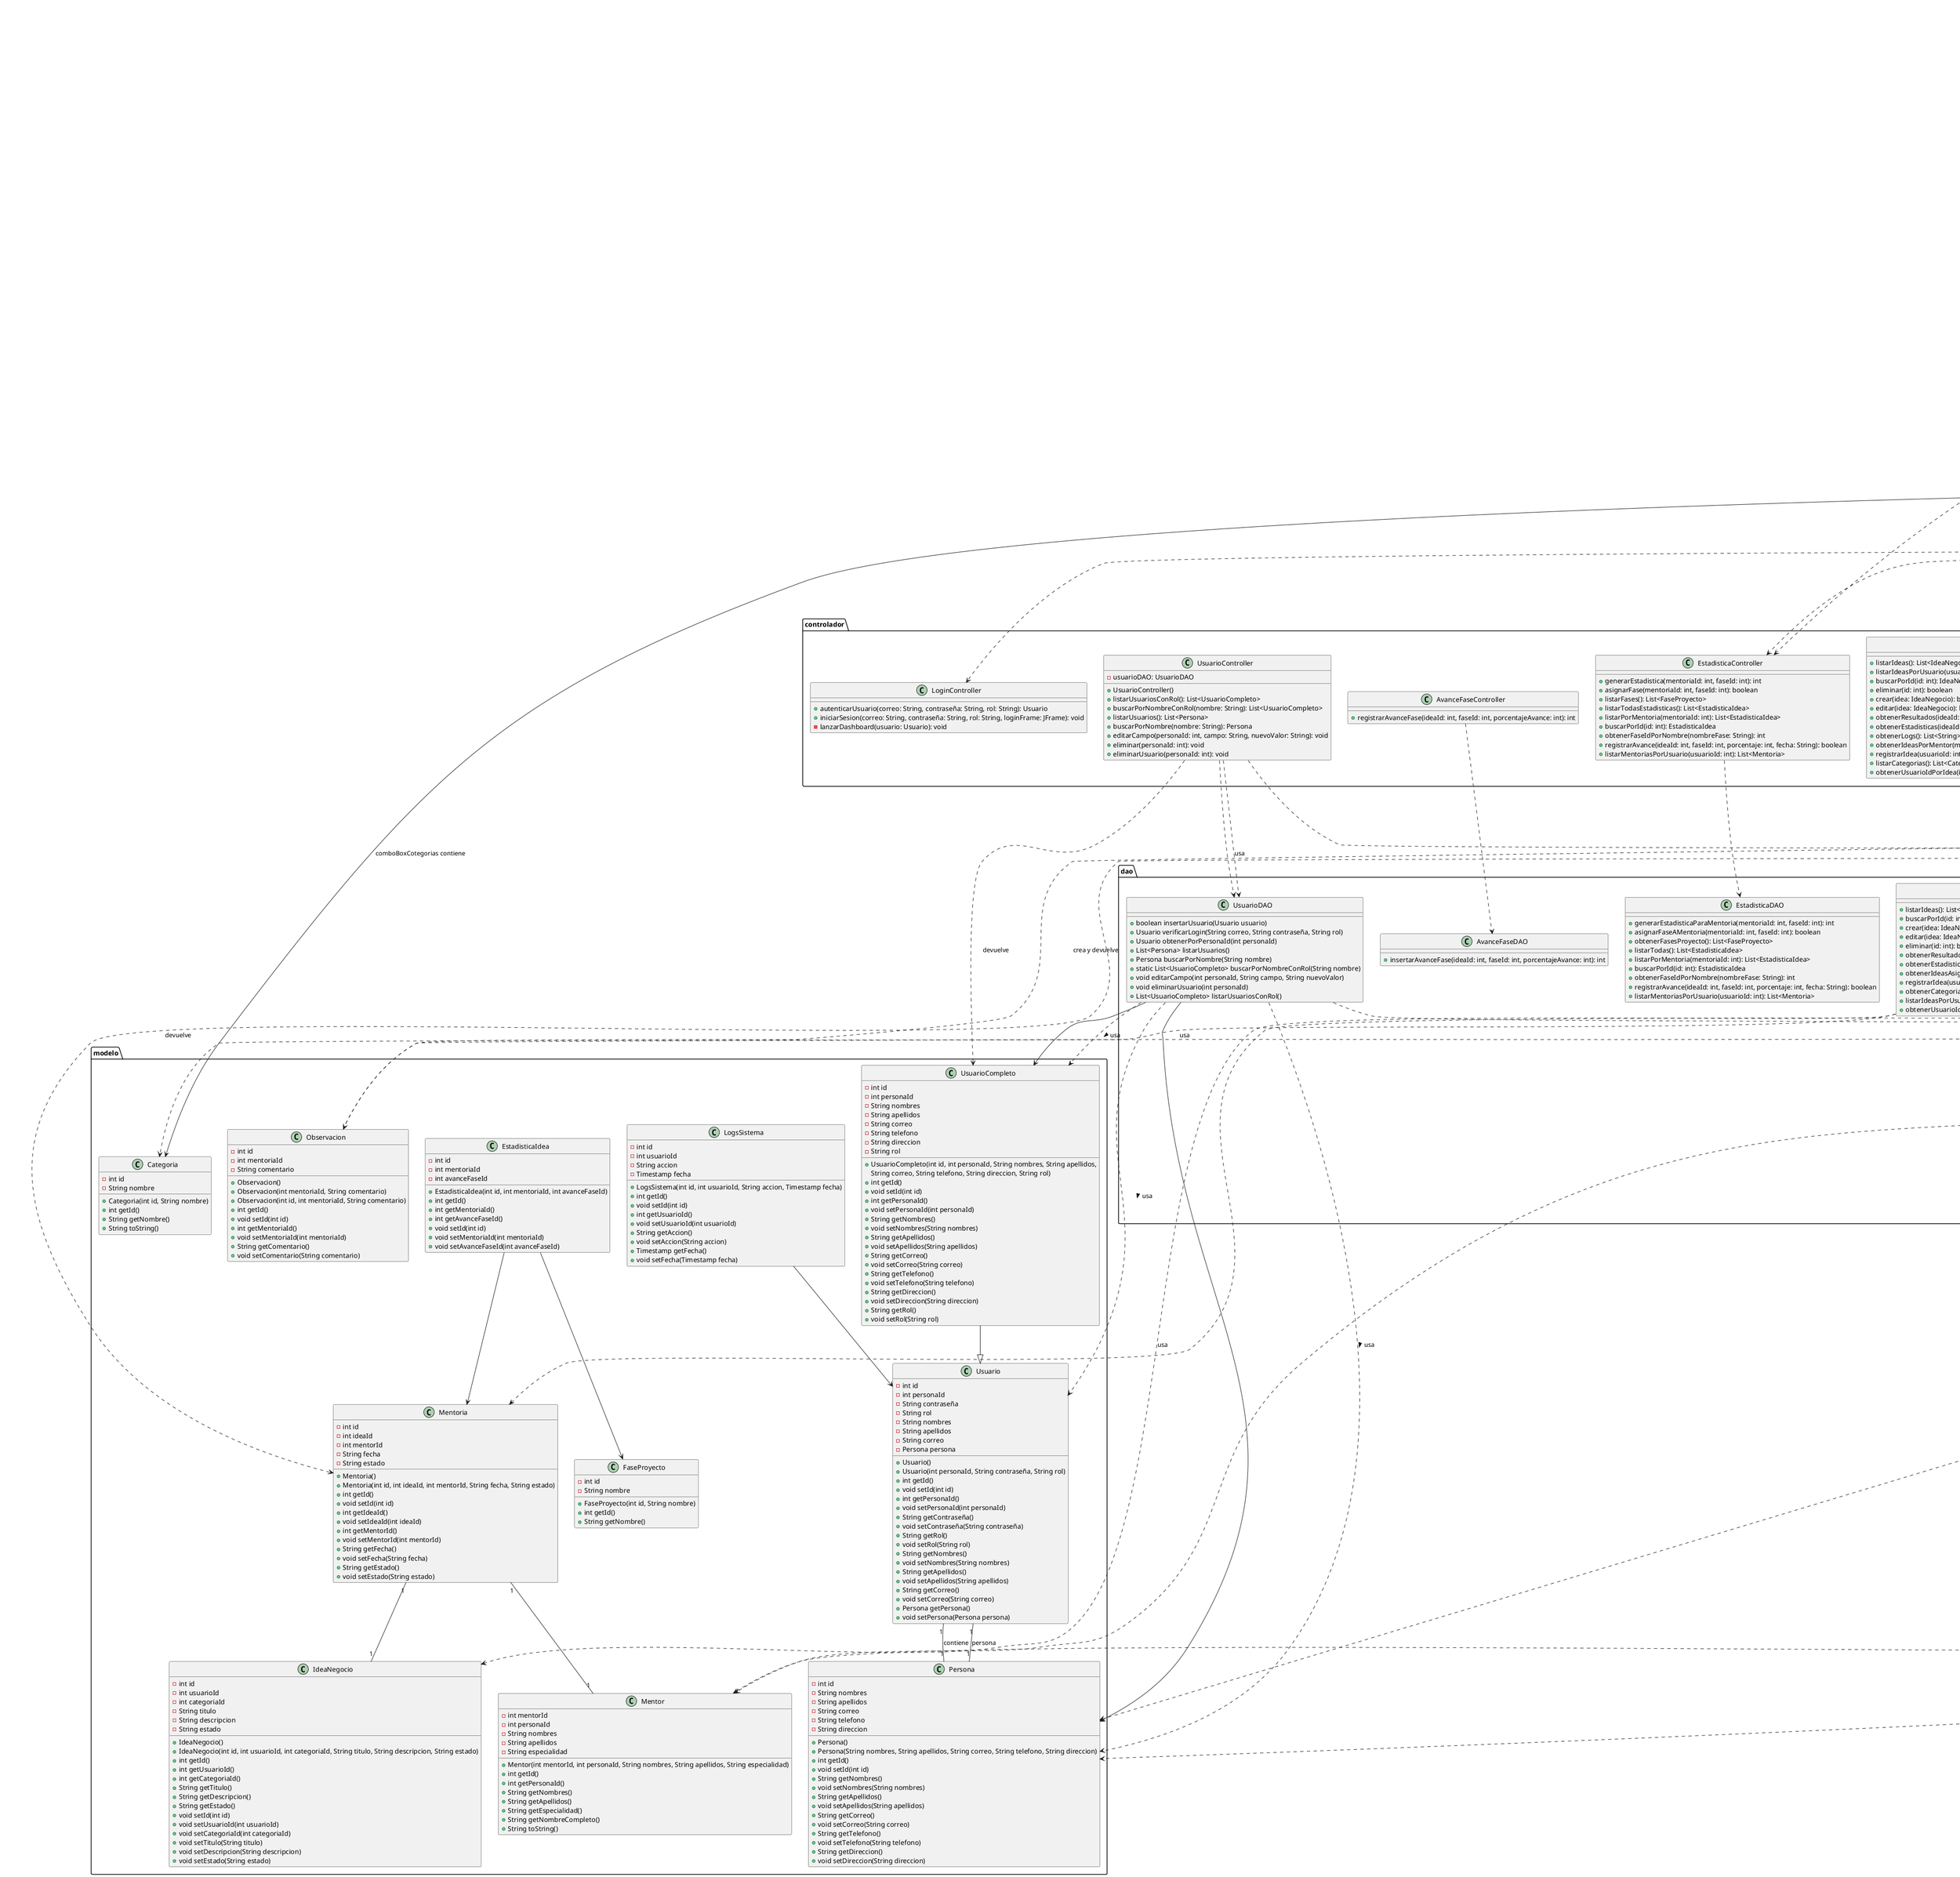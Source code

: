 @startuml

package conexion {
    class ConexionRailway {
        - URL: String = "jdbc:postgresql://crossover.proxy.rlwy.net:50424/railway"
        - USER: String = "postgres"
        - PASSWORD: String = "clKdPZgGHtQRvPFVnhTcHDTclHnlPBpM"
        + getConnection(): Connection
    }
}

package util {
    interface Actualizable {
        + actualizar(): void
    }
}

package modelo {
    class Categoria {
        - int id
        - String nombre
        + Categoria(int id, String nombre)
        + int getId()
        + String getNombre()
        + String toString()
    }
    class EstadisticaIdea {
        - int id
        - int mentoriaId
        - int avanceFaseId
        + EstadisticaIdea(int id, int mentoriaId, int avanceFaseId)
        + int getId()
        + int getMentoriaId()
        + int getAvanceFaseId()
        + void setId(int id)
        + void setMentoriaId(int mentoriaId)
        + void setAvanceFaseId(int avanceFaseId)
    }
    class FaseProyecto {
        - int id
        - String nombre
        + FaseProyecto(int id, String nombre)
        + int getId()
        + String getNombre()
    }
    class IdeaNegocio {
        - int id
        - int usuarioId
        - int categoriaId
        - String titulo
        - String descripcion
        - String estado

        + IdeaNegocio()
        + IdeaNegocio(int id, int usuarioId, int categoriaId, String titulo, String descripcion, String estado)
        + int getId()
        + int getUsuarioId()
        + int getCategoriaId()
        + String getTitulo()
        + String getDescripcion()
        + String getEstado()
        + void setId(int id)
        + void setUsuarioId(int usuarioId)
        + void setCategoriaId(int categoriaId)
        + void setTitulo(String titulo)
        + void setDescripcion(String descripcion)
        + void setEstado(String estado)
    }
    class LogsSistema {
        - int id
        - int usuarioId
        - String accion
        - Timestamp fecha

        + LogsSistema(int id, int usuarioId, String accion, Timestamp fecha)
        + int getId()
        + void setId(int id)
        + int getUsuarioId()
        + void setUsuarioId(int usuarioId)
        + String getAccion()
        + void setAccion(String accion)
        + Timestamp getFecha()
        + void setFecha(Timestamp fecha)
    }
    class Mentor {
        - int mentorId
        - int personaId
        - String nombres
        - String apellidos
        - String especialidad

        + Mentor(int mentorId, int personaId, String nombres, String apellidos, String especialidad)
        + int getId()
        + int getPersonaId()
        + String getNombres()
        + String getApellidos()
        + String getEspecialidad()
        + String getNombreCompleto()
        + String toString()
    }
    class Mentoria {
        - int id
        - int ideaId
        - int mentorId
        - String fecha
        - String estado

        + Mentoria()
        + Mentoria(int id, int ideaId, int mentorId, String fecha, String estado)
        + int getId()
        + void setId(int id)
        + int getIdeaId()
        + void setIdeaId(int ideaId)
        + int getMentorId()
        + void setMentorId(int mentorId)
        + String getFecha()
        + void setFecha(String fecha)
        + String getEstado()
        + void setEstado(String estado)
    }
    class Observacion {
        - int id
        - int mentoriaId
        - String comentario

        + Observacion()
        + Observacion(int mentoriaId, String comentario)
        + Observacion(int id, int mentoriaId, String comentario)
        + int getId()
        + void setId(int id)
        + int getMentoriaId()
        + void setMentoriaId(int mentoriaId)
        + String getComentario()
        + void setComentario(String comentario)
    }

    class Persona {
        - int id
        - String nombres
        - String apellidos
        - String correo
        - String telefono
        - String direccion

        + Persona()
        + Persona(String nombres, String apellidos, String correo, String telefono, String direccion)
        + int getId()
        + void setId(int id)
        + String getNombres()
        + void setNombres(String nombres)
        + String getApellidos()
        + void setApellidos(String apellidos)
        + String getCorreo()
        + void setCorreo(String correo)
        + String getTelefono()
        + void setTelefono(String telefono)
        + String getDireccion()
        + void setDireccion(String direccion)
    }
    class Usuario {
        - int id
        - int personaId
        - String contraseña
        - String rol
        - String nombres
        - String apellidos
        - String correo
        - Persona persona

        + Usuario()
        + Usuario(int personaId, String contraseña, String rol)
        + int getId()
        + void setId(int id)
        + int getPersonaId()
        + void setPersonaId(int personaId)
        + String getContraseña()
        + void setContraseña(String contraseña)
        + String getRol()
        + void setRol(String rol)
        + String getNombres()
        + void setNombres(String nombres)
        + String getApellidos()
        + void setApellidos(String apellidos)
        + String getCorreo()
        + void setCorreo(String correo)
        + Persona getPersona()
        + void setPersona(Persona persona)
    }
    class UsuarioCompleto {
        - int id
        - int personaId
        - String nombres
        - String apellidos
        - String correo
        - String telefono
        - String direccion
        - String rol

        + UsuarioCompleto(int id, int personaId, String nombres, String apellidos,
                         String correo, String telefono, String direccion, String rol)
        + int getId()
        + void setId(int id)
        + int getPersonaId()
        + void setPersonaId(int personaId)
        + String getNombres()
        + void setNombres(String nombres)
        + String getApellidos()
        + void setApellidos(String apellidos)
        + String getCorreo()
        + void setCorreo(String correo)
        + String getTelefono()
        + void setTelefono(String telefono)
        + String getDireccion()
        + void setDireccion(String direccion)
        + String getRol()
        + void setRol(String rol)
    }
}

package dao {
    class AvanceFaseDAO {
        + insertarAvanceFase(ideaId: int, faseId: int, porcentajeAvance: int): int
    }
    class EstadisticaDAO {
        + generarEstadisticaParaMentoria(mentoriaId: int, faseId: int): int
        + asignarFaseAMentoria(mentoriaId: int, faseId: int): boolean
        + obtenerFasesProyecto(): List<FaseProyecto>
        + listarTodas(): List<EstadisticaIdea>
        + listarPorMentoria(mentoriaId: int): List<EstadisticaIdea>
        + buscarPorId(id: int): EstadisticaIdea
        + obtenerFaseIdPorNombre(nombreFase: String): int
        + registrarAvance(ideaId: int, faseId: int, porcentaje: int, fecha: String): boolean
        + listarMentoriasPorUsuario(usuarioId: int): List<Mentoria>
    }
    class IdeaNegocioDAO {
        + listarIdeas(): List<IdeaNegocio>
        + buscarPorId(id: int): IdeaNegocio
        + crear(idea: IdeaNegocio): boolean
        + editar(idea: IdeaNegocio): boolean
        + eliminar(id: int): boolean
        + obtenerResultadosPorIdea(ideaId: int): List<String>
        + obtenerEstadisticasPorIdea(ideaId: int): List<String>
        + obtenerIdeasAsignadasAlMentor(mentorId: int): List<IdeaNegocio>
        + registrarIdea(usuarioId: int, categoriaId: int, titulo: String, descripcion: String): boolean
        + obtenerCategorias(): List<Categoria>
        + listarIdeasPorUsuario(usuarioId: int): List<IdeaNegocio>
        + obtenerUsuarioIdPorIdea(ideaId: int): int
    }
    class LogsSistemaDAO {
        + insertarLog(usuarioId: int, accion: String): boolean
        + registrarLog(usuarioId: int, accion: String): void
        + obtenerTodosLosLogs(): List<String>
    }
    class MentorDAO {
        + obtenerMentorIdPorPersonaId(personaId: int): Integer
    }
    class MentoriaDAO {
        + obtenerMentores(): List<Mentor>
        + asignarMentoria(ideaId: int, mentorId: int): void
        + insertarMentoria(ideaId: int, mentorId: int, fechaTexto: String): void
        + obtenerMentorias(): List<String>
        + obtenerMentoriasPorMentor(mentorId: int): List<Mentoria>
        + obtenerMentoriaIdPorIdea(ideaId: int): int
        - obtenerEstadoId(estado: String): int
    }
    class ObservacionDAO {
        + insertarObservacion(obs: Observacion): boolean
        + listarPorMentoria(mentoriaId: int): List<Observacion>
        + listarPorUsuario(usuarioId: int): List<Observacion>
        + listarPorFecha(fecha: Date): List<Observacion>
    }
    class PersonaDAO {
        + insertarPersona(persona: Persona): int
        + obtenerIdPorCorreo(correo: String): int
    }
    class ReporteDAO {
        + registrarReporte(resultadoId: int): boolean
    }
    class ResultadoDAO {
        + insertarResultado(usuarioId: int, estadisticaId: int) : int
        + obtenerResultadosPorUsuario(usuarioId: int) : List<String>
        + obtenerResultadosDelMentor(mentorId: int) : List<String>
    }
    class UsuarioDAO {
        + boolean insertarUsuario(Usuario usuario)
        + Usuario verificarLogin(String correo, String contraseña, String rol)
        + Usuario obtenerPorPersonaId(int personaId)
        + List<Persona> listarUsuarios()
        + Persona buscarPorNombre(String nombre)
        + static List<UsuarioCompleto> buscarPorNombreConRol(String nombre)
        + void editarCampo(int personaId, String campo, String nuevoValor)
        + void eliminarUsuario(int personaId)
        + List<UsuarioCompleto> listarUsuariosConRol()
    }
}

package controlador {
    class AvanceFaseController {
        + registrarAvanceFase(ideaId: int, faseId: int, porcentajeAvance: int): int
    }
    class EstadisticaController {
        + generarEstadistica(mentoriaId: int, faseId: int): int
        + asignarFase(mentoriaId: int, faseId: int): boolean
        + listarFases(): List<FaseProyecto>
        + listarTodasEstadisticas(): List<EstadisticaIdea>
        + listarPorMentoria(mentoriaId: int): List<EstadisticaIdea>
        + buscarPorId(id: int): EstadisticaIdea
        + obtenerFaseIdPorNombre(nombreFase: String): int
        + registrarAvance(ideaId: int, faseId: int, porcentaje: int, fecha: String): boolean
        + listarMentoriasPorUsuario(usuarioId: int): List<Mentoria>
    }
    class IdeaNegocioController {
        + listarIdeas(): List<IdeaNegocio>
        + listarIdeasPorUsuario(usuarioId: int): List<IdeaNegocio>
        + buscarPorId(id: int): IdeaNegocio
        + eliminar(id: int): boolean
        + crear(idea: IdeaNegocio): boolean
        + editar(idea: IdeaNegocio): boolean
        + obtenerResultados(ideaId: int): List<String>
        + obtenerEstadisticas(ideaId: int): List<String>
        + obtenerLogs(): List<String>
        + obtenerIdeasPorMentor(mentorId: int): List<IdeaNegocio>
        + registrarIdea(usuarioId: int, categoriaId: int, titulo: String, descripcion: String): boolean
        + listarCategorias(): List<Categoria>
        + obtenerUsuarioIdPorIdea(ideaId: int): int
          }
    class LoginController {
        + autenticarUsuario(correo: String, contraseña: String, rol: String): Usuario
        + iniciarSesion(correo: String, contraseña: String, rol: String, loginFrame: JFrame): void
        - lanzarDashboard(usuario: Usuario): void
        }
    class LogSistemaController {
         + obtenerLogsComoTexto(): List<String>
       }
    class MentoriaController {
            + obtenerMentores(): List<String>
            + asignar(ideaId: int, mentorId: int): void
            + crearMentoria(ideaId: int, mentorId: int, fecha: String): void
            + obtenerMentoriasPorMentor(mentorId: int): List<Mentoria>
            + obtenerMentoriaIdPorIdea(ideaId: int): int
        }
     class ObservacionController {
            + agregarObservacion(mentoriaId: int, comentario: String): void
            + listarPorMentoria(mentoriaId: int): List<Observacion>
            + listarPorUsuario(usuarioId: int): List<Observacion>
            + listarPorFecha(fecha: Date): List<Observacion>
        }
    class RegistroController {
            + registrarCuenta(nombres: String, apellidos: String, correo: String, telefono: String,
                             direccion: String, contraseña: String, rol: String): void
        }
    class ReporteController {
        + registrarReporte(resultadoId: int): boolean
    }
    class ResultadoController {
        + registrarResultado(usuarioId: int, estadisticaId: int): int
        + obtenerResultadosDelMentor(mentorId: int): List<String>
    }
    class UsuarioController {
        - usuarioDAO: UsuarioDAO
        + UsuarioController()
        + listarUsuariosConRol(): List<UsuarioCompleto>
        + buscarPorNombreConRol(nombre: String): List<UsuarioCompleto>
        + listarUsuarios(): List<Persona>
        + buscarPorNombre(nombre: String): Persona
        + editarCampo(personaId: int, campo: String, nuevoValor: String): void
        + eliminar(personaId: int): void
        + eliminarUsuario(personaId: int): void
    }

}

package vista {
    class DashboardEmprendedor {
        - usuarioId: int
        + DashboardEmprendedor(usuarioId: int)
        - agregarListeners(): void
        - cargarMisIdeas(): void
        - cargarComboFases(): void
        - cargarMentorias(): void
        - asignarFase(): void
    }
    class CrearCuenta extends JFrame {
        - JButton registrarButton
        - JButton regresarButton
        - JTextField textFieldNombre
        - JTextField textFieldApellido
        - JTextField textFieldCorreo
        - JTextField textFieldTelefono
        - JTextField textFieldDireccion
        - JComboBox comboBoxRol
        - JPasswordField passwordFieldContra
        - JPanel CrearCuenta

        + CrearCuenta()
    }
    class CrearCuentaDesdeAdmin extends JFrame {
        - JButton registrarButton
        - JButton regresarButton
        - JTextField textFieldNombre
        - JTextField textFieldApellido
        - JTextField textFieldCorreo
        - JTextField textFieldTelefono
        - JTextField textFieldDireccion
        - JComboBox comboBoxRol
        - JPasswordField passwordFieldContra
        - JPanel CrearCuenta
        - int usuarioId

        + CrearCuentaDesdeAdmin(usuarioId: int)
    }
    class CrearIdeaNegocio extends JFrame {
            - JPanel panelCrearIdea
            - JButton guardarIdeaButton
            - JTextField textFieldTitulo
            - JTextField textFieldDescripcion
            - JComboBox<Categoria> comboBoxCotegorias
            - int usuarioId
            - Actualizable callback
            + CrearIdeaNegocio(int usuarioId, Actualizable callback)
            + cargarCategorias(): void
            + agregarListeners(): void
    }
      class DashboardAdmin {
        - panelAdmin: JPanel
        - tabbedPane1: JTabbedPane
        - tableUsuarios: JTable
        - buscarButton: JButton
        - crearButton: JButton
        - editarButton: JButton
        - eliminarButton: JButton
        - tableIdeas: JTable
        - buscarButton1: JButton
        - eliminarButton1: JButton
        - aprobarButton: JButton
        - listLogs: JList<String>
        - resultadosButton: JButton
        - estadisticasButton: JButton
        - salirButton: JButton
        - ScrollTableUsuarios: JScrollPane
        - usuarioActualId: int
        - usuarioController: UsuarioController
        - ideaNegocioController: IdeaNegocioController
        - mentoriaController: MentoriaController
        + DashboardAdmin(usuarioId: int)
        - configurarEventos()
        - cargarUsuarios()
        - cargarIdeas()
        - cargarLogs()
      }
       class DashboardEmprendedor {
          - tabbedPane1: JTabbedPane
          - panelEmprendedor: JPanel
          - tableMisIdeas: JTable
          - eliminarButton: JButton
          - verObservacionesButton: JButton
          - guardarButton: JButton
          - comboBoxFase: JComboBox<String>
          - textFieldID: JTextField
          - textFieldPorcentaje: JTextField
          - textFechaMentoria: JTextField
          - salirbutton: JButton
          - listMentorias: JList<String>
          - registrarNuevaIdeaButton: JButton
          - agragarEstadisticasButton: JButton
          - textFieldFecha: JTextField
          - usuarioId: int
          + DashboardEmprendedor(usuarioId: int)
          - agregarListeners()
          - cargarMisIdeas()
          - cargarComboFases()
          - cargarMentorias()
          - asignarFase()
        }


    class DashboardMentor {
        - tabbedPane1: JTabbedPane
        - panelMentor: JPanel
        - tableideas: JTable
        - mentoriasButton: JButton
        - salirButton: JButton
        - generarReporteButton: JButton
        - tableMentorias: JTable
        - observacionesButton: JButton
        - estadisticasButton1: JButton
        - resultadosButton: JButton
        - agregarAvanceButton: JButton
        - mentorId: int
        - mentor: Usuario
        + DashboardMentor(mentor: Usuario)
        - cargarIdeasAsignadas()
        - cargarMentorias()
        - agendarMentoria()
        - generarReporte()
        - agregarObservacion()
        - asignarFase()
        - mostrarResultados()
        - agregarAvanceFase()
        - obtenerFaseIdSeleccionada(): int
      }
     class Login extends JFrame {
        - textFieldUsuario: JTextField
        - passwordField: JPasswordField
        - comboBoxRol: JComboBox<String>
        - ingresarButton: JButton
        - crearCuentaButton: JButton
        - Login: JPanel
        + Login()
      }
}

package main {
    class Main {
        + main(args: String[]): void
    }
}


Main ..> Login
Main ..> DashboardEmprendedor
Main ..> DashboardMentor


AvanceFaseController ..> AvanceFaseDAO
EstadisticaController ..> EstadisticaDAO
IdeaNegocioController ..> IdeaNegocioDAO
LogSistemaController ..> LogsSistemaDAO
MentoriaController ..> MentoriaDAO
UsuarioController ..> UsuarioDAO


DashboardEmprendedor ..> IdeaNegocioController
DashboardEmprendedor ..> EstadisticaController
DashboardEmprendedor ..> ObservacionDAO
DashboardMentor ..> IdeaNegocioController
DashboardMentor ..> MentoriaController
DashboardMentor ..> EstadisticaController
DashboardMentor ..> ResultadoController
DashboardMentor ..> ReporteController
DashboardMentor ..> ObservacionDAO
Login ..> LoginController
CrearCuenta ..> RegistroController
CrearIdeaNegocio ..> IdeaNegocioController


Usuario "1" -- "1" Persona : contiene
UsuarioCompleto --|> Usuario
Mentoria "1" -- "1" Mentor
Mentoria "1" -- "1" IdeaNegocio
EstadisticaIdea --> Mentoria
EstadisticaIdea --> FaseProyecto
LogsSistema --> Usuario
MentorDAO ..> PersonaDAO


MentoriaController ..> MentoriaDAO : usa
MentoriaController ..> Mentor : devuelve
MentoriaController ..> Mentoria : devuelve
LogSistemaController ..> LogsSistemaDAO : usa
ObservacionController ..> ObservacionDAO : usa
ObservacionController ..> Observacion : crea y devuelve
RegistroController ..> ConexionRailway : usa
ReporteController ..> ReporteDAO : usa
ResultadoController ..> ResultadoDAO : usa
UsuarioController ..> UsuarioDAO : usa
UsuarioController ..> UsuarioCompleto : devuelve
UsuarioController ..> Persona : devuelve
UsuarioDAO --> UsuarioCompleto
UsuarioDAO --> Persona
IdeaNegocioDAO ..> IdeaNegocio : usa
IdeaNegocioDAO ..> Categoria : usa
LogsSistemaDAO ..> ConexionRailway : usa
MentoriaDAO ..> Mentor
MentoriaDAO ..> Mentoria
MentoriaDAO ..> ConexionRailway : usa
ObservacionDAO ..> Observacion
ObservacionDAO ..> ConexionRailway : usa
PersonaDAO ..> Persona : usa
PersonaDAO ..> ConexionRailway : usa
ResultadoDAO ..> ConexionRailway : usa >
UsuarioDAO ..> ConexionRailway : usa >
UsuarioDAO ..> Usuario : usa >
UsuarioDAO ..> Persona : usa >
UsuarioDAO ..> UsuarioCompleto : usa >
Usuario "1" -- "1" Persona : persona
CrearCuenta ..> RegistroController : usa
CrearCuenta ..> Login : crea instancia
CrearCuentaDesdeAdmin ..> RegistroController : usa
CrearCuentaDesdeAdmin ..> DashboardAdmin : crea instancia
CrearIdeaNegocio --> IdeaNegocioController : usa
CrearIdeaNegocio --> Categoria : "comboBoxCotegorias contiene"
CrearIdeaNegocio ..|> Actualizable : callback

@enduml
